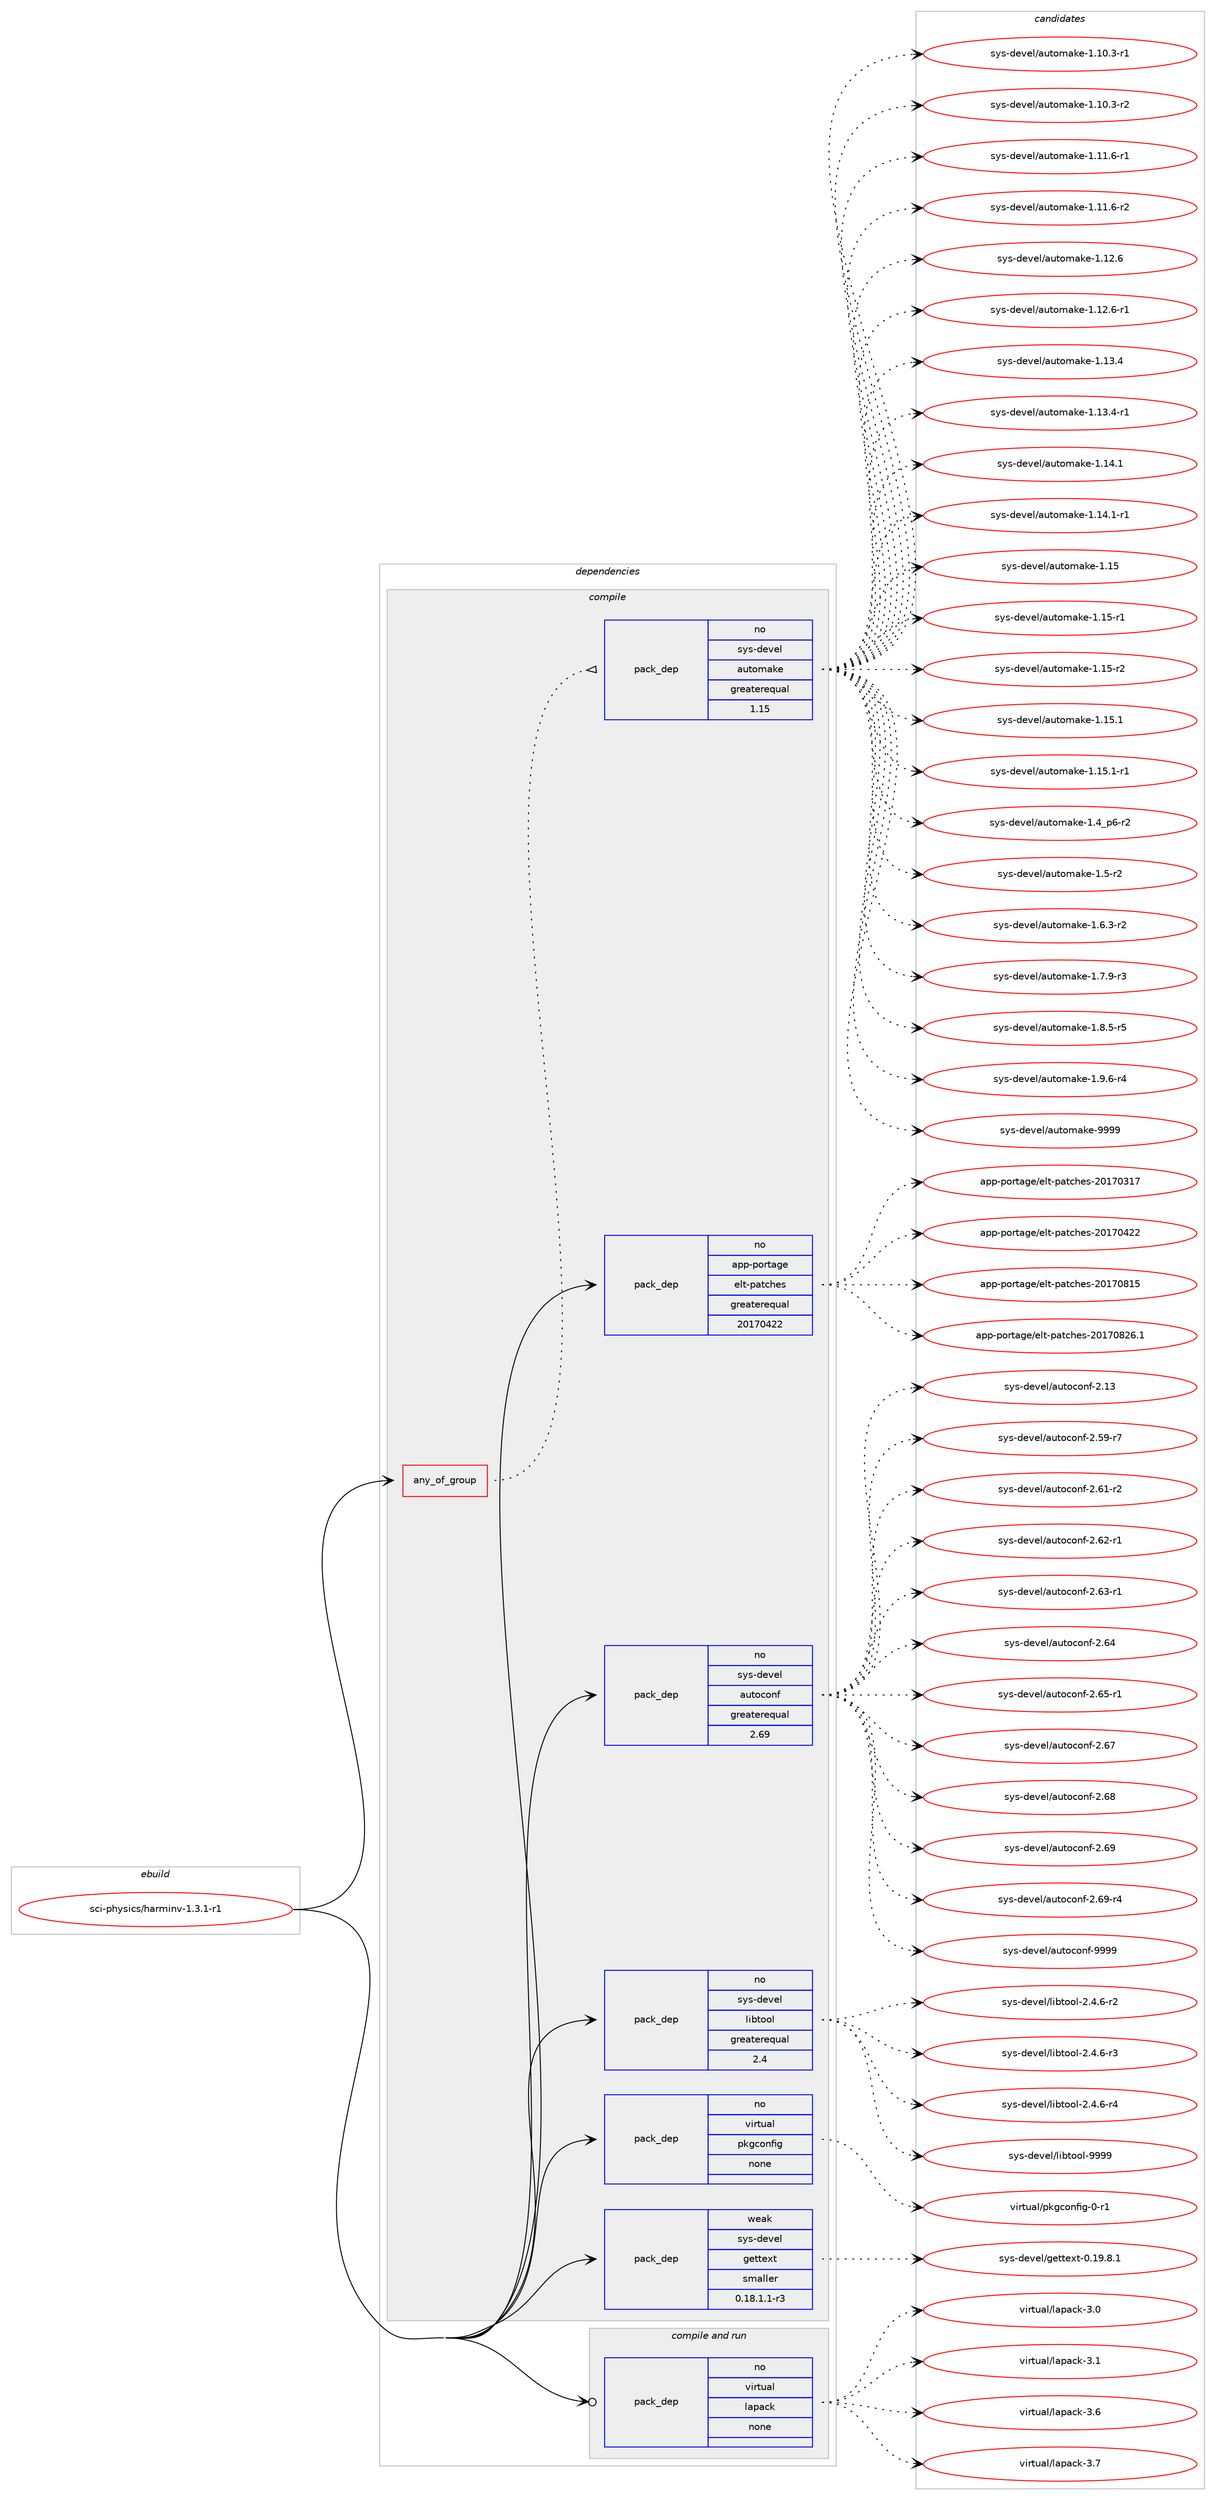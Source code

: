 digraph prolog {

# *************
# Graph options
# *************

newrank=true;
concentrate=true;
compound=true;
graph [rankdir=LR,fontname=Helvetica,fontsize=10,ranksep=1.5];#, ranksep=2.5, nodesep=0.2];
edge  [arrowhead=vee];
node  [fontname=Helvetica,fontsize=10];

# **********
# The ebuild
# **********

subgraph cluster_leftcol {
color=gray;
rank=same;
label=<<i>ebuild</i>>;
id [label="sci-physics/harminv-1.3.1-r1", color=red, width=4, href="../sci-physics/harminv-1.3.1-r1.svg"];
}

# ****************
# The dependencies
# ****************

subgraph cluster_midcol {
color=gray;
label=<<i>dependencies</i>>;
subgraph cluster_compile {
fillcolor="#eeeeee";
style=filled;
label=<<i>compile</i>>;
subgraph any7763 {
dependency457757 [label=<<TABLE BORDER="0" CELLBORDER="1" CELLSPACING="0" CELLPADDING="4"><TR><TD CELLPADDING="10">any_of_group</TD></TR></TABLE>>, shape=none, color=red];subgraph pack337840 {
dependency457758 [label=<<TABLE BORDER="0" CELLBORDER="1" CELLSPACING="0" CELLPADDING="4" WIDTH="220"><TR><TD ROWSPAN="6" CELLPADDING="30">pack_dep</TD></TR><TR><TD WIDTH="110">no</TD></TR><TR><TD>sys-devel</TD></TR><TR><TD>automake</TD></TR><TR><TD>greaterequal</TD></TR><TR><TD>1.15</TD></TR></TABLE>>, shape=none, color=blue];
}
dependency457757:e -> dependency457758:w [weight=20,style="dotted",arrowhead="oinv"];
}
id:e -> dependency457757:w [weight=20,style="solid",arrowhead="vee"];
subgraph pack337841 {
dependency457759 [label=<<TABLE BORDER="0" CELLBORDER="1" CELLSPACING="0" CELLPADDING="4" WIDTH="220"><TR><TD ROWSPAN="6" CELLPADDING="30">pack_dep</TD></TR><TR><TD WIDTH="110">no</TD></TR><TR><TD>app-portage</TD></TR><TR><TD>elt-patches</TD></TR><TR><TD>greaterequal</TD></TR><TR><TD>20170422</TD></TR></TABLE>>, shape=none, color=blue];
}
id:e -> dependency457759:w [weight=20,style="solid",arrowhead="vee"];
subgraph pack337842 {
dependency457760 [label=<<TABLE BORDER="0" CELLBORDER="1" CELLSPACING="0" CELLPADDING="4" WIDTH="220"><TR><TD ROWSPAN="6" CELLPADDING="30">pack_dep</TD></TR><TR><TD WIDTH="110">no</TD></TR><TR><TD>sys-devel</TD></TR><TR><TD>autoconf</TD></TR><TR><TD>greaterequal</TD></TR><TR><TD>2.69</TD></TR></TABLE>>, shape=none, color=blue];
}
id:e -> dependency457760:w [weight=20,style="solid",arrowhead="vee"];
subgraph pack337843 {
dependency457761 [label=<<TABLE BORDER="0" CELLBORDER="1" CELLSPACING="0" CELLPADDING="4" WIDTH="220"><TR><TD ROWSPAN="6" CELLPADDING="30">pack_dep</TD></TR><TR><TD WIDTH="110">no</TD></TR><TR><TD>sys-devel</TD></TR><TR><TD>libtool</TD></TR><TR><TD>greaterequal</TD></TR><TR><TD>2.4</TD></TR></TABLE>>, shape=none, color=blue];
}
id:e -> dependency457761:w [weight=20,style="solid",arrowhead="vee"];
subgraph pack337844 {
dependency457762 [label=<<TABLE BORDER="0" CELLBORDER="1" CELLSPACING="0" CELLPADDING="4" WIDTH="220"><TR><TD ROWSPAN="6" CELLPADDING="30">pack_dep</TD></TR><TR><TD WIDTH="110">no</TD></TR><TR><TD>virtual</TD></TR><TR><TD>pkgconfig</TD></TR><TR><TD>none</TD></TR><TR><TD></TD></TR></TABLE>>, shape=none, color=blue];
}
id:e -> dependency457762:w [weight=20,style="solid",arrowhead="vee"];
subgraph pack337845 {
dependency457763 [label=<<TABLE BORDER="0" CELLBORDER="1" CELLSPACING="0" CELLPADDING="4" WIDTH="220"><TR><TD ROWSPAN="6" CELLPADDING="30">pack_dep</TD></TR><TR><TD WIDTH="110">weak</TD></TR><TR><TD>sys-devel</TD></TR><TR><TD>gettext</TD></TR><TR><TD>smaller</TD></TR><TR><TD>0.18.1.1-r3</TD></TR></TABLE>>, shape=none, color=blue];
}
id:e -> dependency457763:w [weight=20,style="solid",arrowhead="vee"];
}
subgraph cluster_compileandrun {
fillcolor="#eeeeee";
style=filled;
label=<<i>compile and run</i>>;
subgraph pack337846 {
dependency457764 [label=<<TABLE BORDER="0" CELLBORDER="1" CELLSPACING="0" CELLPADDING="4" WIDTH="220"><TR><TD ROWSPAN="6" CELLPADDING="30">pack_dep</TD></TR><TR><TD WIDTH="110">no</TD></TR><TR><TD>virtual</TD></TR><TR><TD>lapack</TD></TR><TR><TD>none</TD></TR><TR><TD></TD></TR></TABLE>>, shape=none, color=blue];
}
id:e -> dependency457764:w [weight=20,style="solid",arrowhead="odotvee"];
}
subgraph cluster_run {
fillcolor="#eeeeee";
style=filled;
label=<<i>run</i>>;
}
}

# **************
# The candidates
# **************

subgraph cluster_choices {
rank=same;
color=gray;
label=<<i>candidates</i>>;

subgraph choice337840 {
color=black;
nodesep=1;
choice11512111545100101118101108479711711611110997107101454946494846514511449 [label="sys-devel/automake-1.10.3-r1", color=red, width=4,href="../sys-devel/automake-1.10.3-r1.svg"];
choice11512111545100101118101108479711711611110997107101454946494846514511450 [label="sys-devel/automake-1.10.3-r2", color=red, width=4,href="../sys-devel/automake-1.10.3-r2.svg"];
choice11512111545100101118101108479711711611110997107101454946494946544511449 [label="sys-devel/automake-1.11.6-r1", color=red, width=4,href="../sys-devel/automake-1.11.6-r1.svg"];
choice11512111545100101118101108479711711611110997107101454946494946544511450 [label="sys-devel/automake-1.11.6-r2", color=red, width=4,href="../sys-devel/automake-1.11.6-r2.svg"];
choice1151211154510010111810110847971171161111099710710145494649504654 [label="sys-devel/automake-1.12.6", color=red, width=4,href="../sys-devel/automake-1.12.6.svg"];
choice11512111545100101118101108479711711611110997107101454946495046544511449 [label="sys-devel/automake-1.12.6-r1", color=red, width=4,href="../sys-devel/automake-1.12.6-r1.svg"];
choice1151211154510010111810110847971171161111099710710145494649514652 [label="sys-devel/automake-1.13.4", color=red, width=4,href="../sys-devel/automake-1.13.4.svg"];
choice11512111545100101118101108479711711611110997107101454946495146524511449 [label="sys-devel/automake-1.13.4-r1", color=red, width=4,href="../sys-devel/automake-1.13.4-r1.svg"];
choice1151211154510010111810110847971171161111099710710145494649524649 [label="sys-devel/automake-1.14.1", color=red, width=4,href="../sys-devel/automake-1.14.1.svg"];
choice11512111545100101118101108479711711611110997107101454946495246494511449 [label="sys-devel/automake-1.14.1-r1", color=red, width=4,href="../sys-devel/automake-1.14.1-r1.svg"];
choice115121115451001011181011084797117116111109971071014549464953 [label="sys-devel/automake-1.15", color=red, width=4,href="../sys-devel/automake-1.15.svg"];
choice1151211154510010111810110847971171161111099710710145494649534511449 [label="sys-devel/automake-1.15-r1", color=red, width=4,href="../sys-devel/automake-1.15-r1.svg"];
choice1151211154510010111810110847971171161111099710710145494649534511450 [label="sys-devel/automake-1.15-r2", color=red, width=4,href="../sys-devel/automake-1.15-r2.svg"];
choice1151211154510010111810110847971171161111099710710145494649534649 [label="sys-devel/automake-1.15.1", color=red, width=4,href="../sys-devel/automake-1.15.1.svg"];
choice11512111545100101118101108479711711611110997107101454946495346494511449 [label="sys-devel/automake-1.15.1-r1", color=red, width=4,href="../sys-devel/automake-1.15.1-r1.svg"];
choice115121115451001011181011084797117116111109971071014549465295112544511450 [label="sys-devel/automake-1.4_p6-r2", color=red, width=4,href="../sys-devel/automake-1.4_p6-r2.svg"];
choice11512111545100101118101108479711711611110997107101454946534511450 [label="sys-devel/automake-1.5-r2", color=red, width=4,href="../sys-devel/automake-1.5-r2.svg"];
choice115121115451001011181011084797117116111109971071014549465446514511450 [label="sys-devel/automake-1.6.3-r2", color=red, width=4,href="../sys-devel/automake-1.6.3-r2.svg"];
choice115121115451001011181011084797117116111109971071014549465546574511451 [label="sys-devel/automake-1.7.9-r3", color=red, width=4,href="../sys-devel/automake-1.7.9-r3.svg"];
choice115121115451001011181011084797117116111109971071014549465646534511453 [label="sys-devel/automake-1.8.5-r5", color=red, width=4,href="../sys-devel/automake-1.8.5-r5.svg"];
choice115121115451001011181011084797117116111109971071014549465746544511452 [label="sys-devel/automake-1.9.6-r4", color=red, width=4,href="../sys-devel/automake-1.9.6-r4.svg"];
choice115121115451001011181011084797117116111109971071014557575757 [label="sys-devel/automake-9999", color=red, width=4,href="../sys-devel/automake-9999.svg"];
dependency457758:e -> choice11512111545100101118101108479711711611110997107101454946494846514511449:w [style=dotted,weight="100"];
dependency457758:e -> choice11512111545100101118101108479711711611110997107101454946494846514511450:w [style=dotted,weight="100"];
dependency457758:e -> choice11512111545100101118101108479711711611110997107101454946494946544511449:w [style=dotted,weight="100"];
dependency457758:e -> choice11512111545100101118101108479711711611110997107101454946494946544511450:w [style=dotted,weight="100"];
dependency457758:e -> choice1151211154510010111810110847971171161111099710710145494649504654:w [style=dotted,weight="100"];
dependency457758:e -> choice11512111545100101118101108479711711611110997107101454946495046544511449:w [style=dotted,weight="100"];
dependency457758:e -> choice1151211154510010111810110847971171161111099710710145494649514652:w [style=dotted,weight="100"];
dependency457758:e -> choice11512111545100101118101108479711711611110997107101454946495146524511449:w [style=dotted,weight="100"];
dependency457758:e -> choice1151211154510010111810110847971171161111099710710145494649524649:w [style=dotted,weight="100"];
dependency457758:e -> choice11512111545100101118101108479711711611110997107101454946495246494511449:w [style=dotted,weight="100"];
dependency457758:e -> choice115121115451001011181011084797117116111109971071014549464953:w [style=dotted,weight="100"];
dependency457758:e -> choice1151211154510010111810110847971171161111099710710145494649534511449:w [style=dotted,weight="100"];
dependency457758:e -> choice1151211154510010111810110847971171161111099710710145494649534511450:w [style=dotted,weight="100"];
dependency457758:e -> choice1151211154510010111810110847971171161111099710710145494649534649:w [style=dotted,weight="100"];
dependency457758:e -> choice11512111545100101118101108479711711611110997107101454946495346494511449:w [style=dotted,weight="100"];
dependency457758:e -> choice115121115451001011181011084797117116111109971071014549465295112544511450:w [style=dotted,weight="100"];
dependency457758:e -> choice11512111545100101118101108479711711611110997107101454946534511450:w [style=dotted,weight="100"];
dependency457758:e -> choice115121115451001011181011084797117116111109971071014549465446514511450:w [style=dotted,weight="100"];
dependency457758:e -> choice115121115451001011181011084797117116111109971071014549465546574511451:w [style=dotted,weight="100"];
dependency457758:e -> choice115121115451001011181011084797117116111109971071014549465646534511453:w [style=dotted,weight="100"];
dependency457758:e -> choice115121115451001011181011084797117116111109971071014549465746544511452:w [style=dotted,weight="100"];
dependency457758:e -> choice115121115451001011181011084797117116111109971071014557575757:w [style=dotted,weight="100"];
}
subgraph choice337841 {
color=black;
nodesep=1;
choice97112112451121111141169710310147101108116451129711699104101115455048495548514955 [label="app-portage/elt-patches-20170317", color=red, width=4,href="../app-portage/elt-patches-20170317.svg"];
choice97112112451121111141169710310147101108116451129711699104101115455048495548525050 [label="app-portage/elt-patches-20170422", color=red, width=4,href="../app-portage/elt-patches-20170422.svg"];
choice97112112451121111141169710310147101108116451129711699104101115455048495548564953 [label="app-portage/elt-patches-20170815", color=red, width=4,href="../app-portage/elt-patches-20170815.svg"];
choice971121124511211111411697103101471011081164511297116991041011154550484955485650544649 [label="app-portage/elt-patches-20170826.1", color=red, width=4,href="../app-portage/elt-patches-20170826.1.svg"];
dependency457759:e -> choice97112112451121111141169710310147101108116451129711699104101115455048495548514955:w [style=dotted,weight="100"];
dependency457759:e -> choice97112112451121111141169710310147101108116451129711699104101115455048495548525050:w [style=dotted,weight="100"];
dependency457759:e -> choice97112112451121111141169710310147101108116451129711699104101115455048495548564953:w [style=dotted,weight="100"];
dependency457759:e -> choice971121124511211111411697103101471011081164511297116991041011154550484955485650544649:w [style=dotted,weight="100"];
}
subgraph choice337842 {
color=black;
nodesep=1;
choice115121115451001011181011084797117116111991111101024550464951 [label="sys-devel/autoconf-2.13", color=red, width=4,href="../sys-devel/autoconf-2.13.svg"];
choice1151211154510010111810110847971171161119911111010245504653574511455 [label="sys-devel/autoconf-2.59-r7", color=red, width=4,href="../sys-devel/autoconf-2.59-r7.svg"];
choice1151211154510010111810110847971171161119911111010245504654494511450 [label="sys-devel/autoconf-2.61-r2", color=red, width=4,href="../sys-devel/autoconf-2.61-r2.svg"];
choice1151211154510010111810110847971171161119911111010245504654504511449 [label="sys-devel/autoconf-2.62-r1", color=red, width=4,href="../sys-devel/autoconf-2.62-r1.svg"];
choice1151211154510010111810110847971171161119911111010245504654514511449 [label="sys-devel/autoconf-2.63-r1", color=red, width=4,href="../sys-devel/autoconf-2.63-r1.svg"];
choice115121115451001011181011084797117116111991111101024550465452 [label="sys-devel/autoconf-2.64", color=red, width=4,href="../sys-devel/autoconf-2.64.svg"];
choice1151211154510010111810110847971171161119911111010245504654534511449 [label="sys-devel/autoconf-2.65-r1", color=red, width=4,href="../sys-devel/autoconf-2.65-r1.svg"];
choice115121115451001011181011084797117116111991111101024550465455 [label="sys-devel/autoconf-2.67", color=red, width=4,href="../sys-devel/autoconf-2.67.svg"];
choice115121115451001011181011084797117116111991111101024550465456 [label="sys-devel/autoconf-2.68", color=red, width=4,href="../sys-devel/autoconf-2.68.svg"];
choice115121115451001011181011084797117116111991111101024550465457 [label="sys-devel/autoconf-2.69", color=red, width=4,href="../sys-devel/autoconf-2.69.svg"];
choice1151211154510010111810110847971171161119911111010245504654574511452 [label="sys-devel/autoconf-2.69-r4", color=red, width=4,href="../sys-devel/autoconf-2.69-r4.svg"];
choice115121115451001011181011084797117116111991111101024557575757 [label="sys-devel/autoconf-9999", color=red, width=4,href="../sys-devel/autoconf-9999.svg"];
dependency457760:e -> choice115121115451001011181011084797117116111991111101024550464951:w [style=dotted,weight="100"];
dependency457760:e -> choice1151211154510010111810110847971171161119911111010245504653574511455:w [style=dotted,weight="100"];
dependency457760:e -> choice1151211154510010111810110847971171161119911111010245504654494511450:w [style=dotted,weight="100"];
dependency457760:e -> choice1151211154510010111810110847971171161119911111010245504654504511449:w [style=dotted,weight="100"];
dependency457760:e -> choice1151211154510010111810110847971171161119911111010245504654514511449:w [style=dotted,weight="100"];
dependency457760:e -> choice115121115451001011181011084797117116111991111101024550465452:w [style=dotted,weight="100"];
dependency457760:e -> choice1151211154510010111810110847971171161119911111010245504654534511449:w [style=dotted,weight="100"];
dependency457760:e -> choice115121115451001011181011084797117116111991111101024550465455:w [style=dotted,weight="100"];
dependency457760:e -> choice115121115451001011181011084797117116111991111101024550465456:w [style=dotted,weight="100"];
dependency457760:e -> choice115121115451001011181011084797117116111991111101024550465457:w [style=dotted,weight="100"];
dependency457760:e -> choice1151211154510010111810110847971171161119911111010245504654574511452:w [style=dotted,weight="100"];
dependency457760:e -> choice115121115451001011181011084797117116111991111101024557575757:w [style=dotted,weight="100"];
}
subgraph choice337843 {
color=black;
nodesep=1;
choice1151211154510010111810110847108105981161111111084550465246544511450 [label="sys-devel/libtool-2.4.6-r2", color=red, width=4,href="../sys-devel/libtool-2.4.6-r2.svg"];
choice1151211154510010111810110847108105981161111111084550465246544511451 [label="sys-devel/libtool-2.4.6-r3", color=red, width=4,href="../sys-devel/libtool-2.4.6-r3.svg"];
choice1151211154510010111810110847108105981161111111084550465246544511452 [label="sys-devel/libtool-2.4.6-r4", color=red, width=4,href="../sys-devel/libtool-2.4.6-r4.svg"];
choice1151211154510010111810110847108105981161111111084557575757 [label="sys-devel/libtool-9999", color=red, width=4,href="../sys-devel/libtool-9999.svg"];
dependency457761:e -> choice1151211154510010111810110847108105981161111111084550465246544511450:w [style=dotted,weight="100"];
dependency457761:e -> choice1151211154510010111810110847108105981161111111084550465246544511451:w [style=dotted,weight="100"];
dependency457761:e -> choice1151211154510010111810110847108105981161111111084550465246544511452:w [style=dotted,weight="100"];
dependency457761:e -> choice1151211154510010111810110847108105981161111111084557575757:w [style=dotted,weight="100"];
}
subgraph choice337844 {
color=black;
nodesep=1;
choice11810511411611797108471121071039911111010210510345484511449 [label="virtual/pkgconfig-0-r1", color=red, width=4,href="../virtual/pkgconfig-0-r1.svg"];
dependency457762:e -> choice11810511411611797108471121071039911111010210510345484511449:w [style=dotted,weight="100"];
}
subgraph choice337845 {
color=black;
nodesep=1;
choice1151211154510010111810110847103101116116101120116454846495746564649 [label="sys-devel/gettext-0.19.8.1", color=red, width=4,href="../sys-devel/gettext-0.19.8.1.svg"];
dependency457763:e -> choice1151211154510010111810110847103101116116101120116454846495746564649:w [style=dotted,weight="100"];
}
subgraph choice337846 {
color=black;
nodesep=1;
choice118105114116117971084710897112979910745514648 [label="virtual/lapack-3.0", color=red, width=4,href="../virtual/lapack-3.0.svg"];
choice118105114116117971084710897112979910745514649 [label="virtual/lapack-3.1", color=red, width=4,href="../virtual/lapack-3.1.svg"];
choice118105114116117971084710897112979910745514654 [label="virtual/lapack-3.6", color=red, width=4,href="../virtual/lapack-3.6.svg"];
choice118105114116117971084710897112979910745514655 [label="virtual/lapack-3.7", color=red, width=4,href="../virtual/lapack-3.7.svg"];
dependency457764:e -> choice118105114116117971084710897112979910745514648:w [style=dotted,weight="100"];
dependency457764:e -> choice118105114116117971084710897112979910745514649:w [style=dotted,weight="100"];
dependency457764:e -> choice118105114116117971084710897112979910745514654:w [style=dotted,weight="100"];
dependency457764:e -> choice118105114116117971084710897112979910745514655:w [style=dotted,weight="100"];
}
}

}
